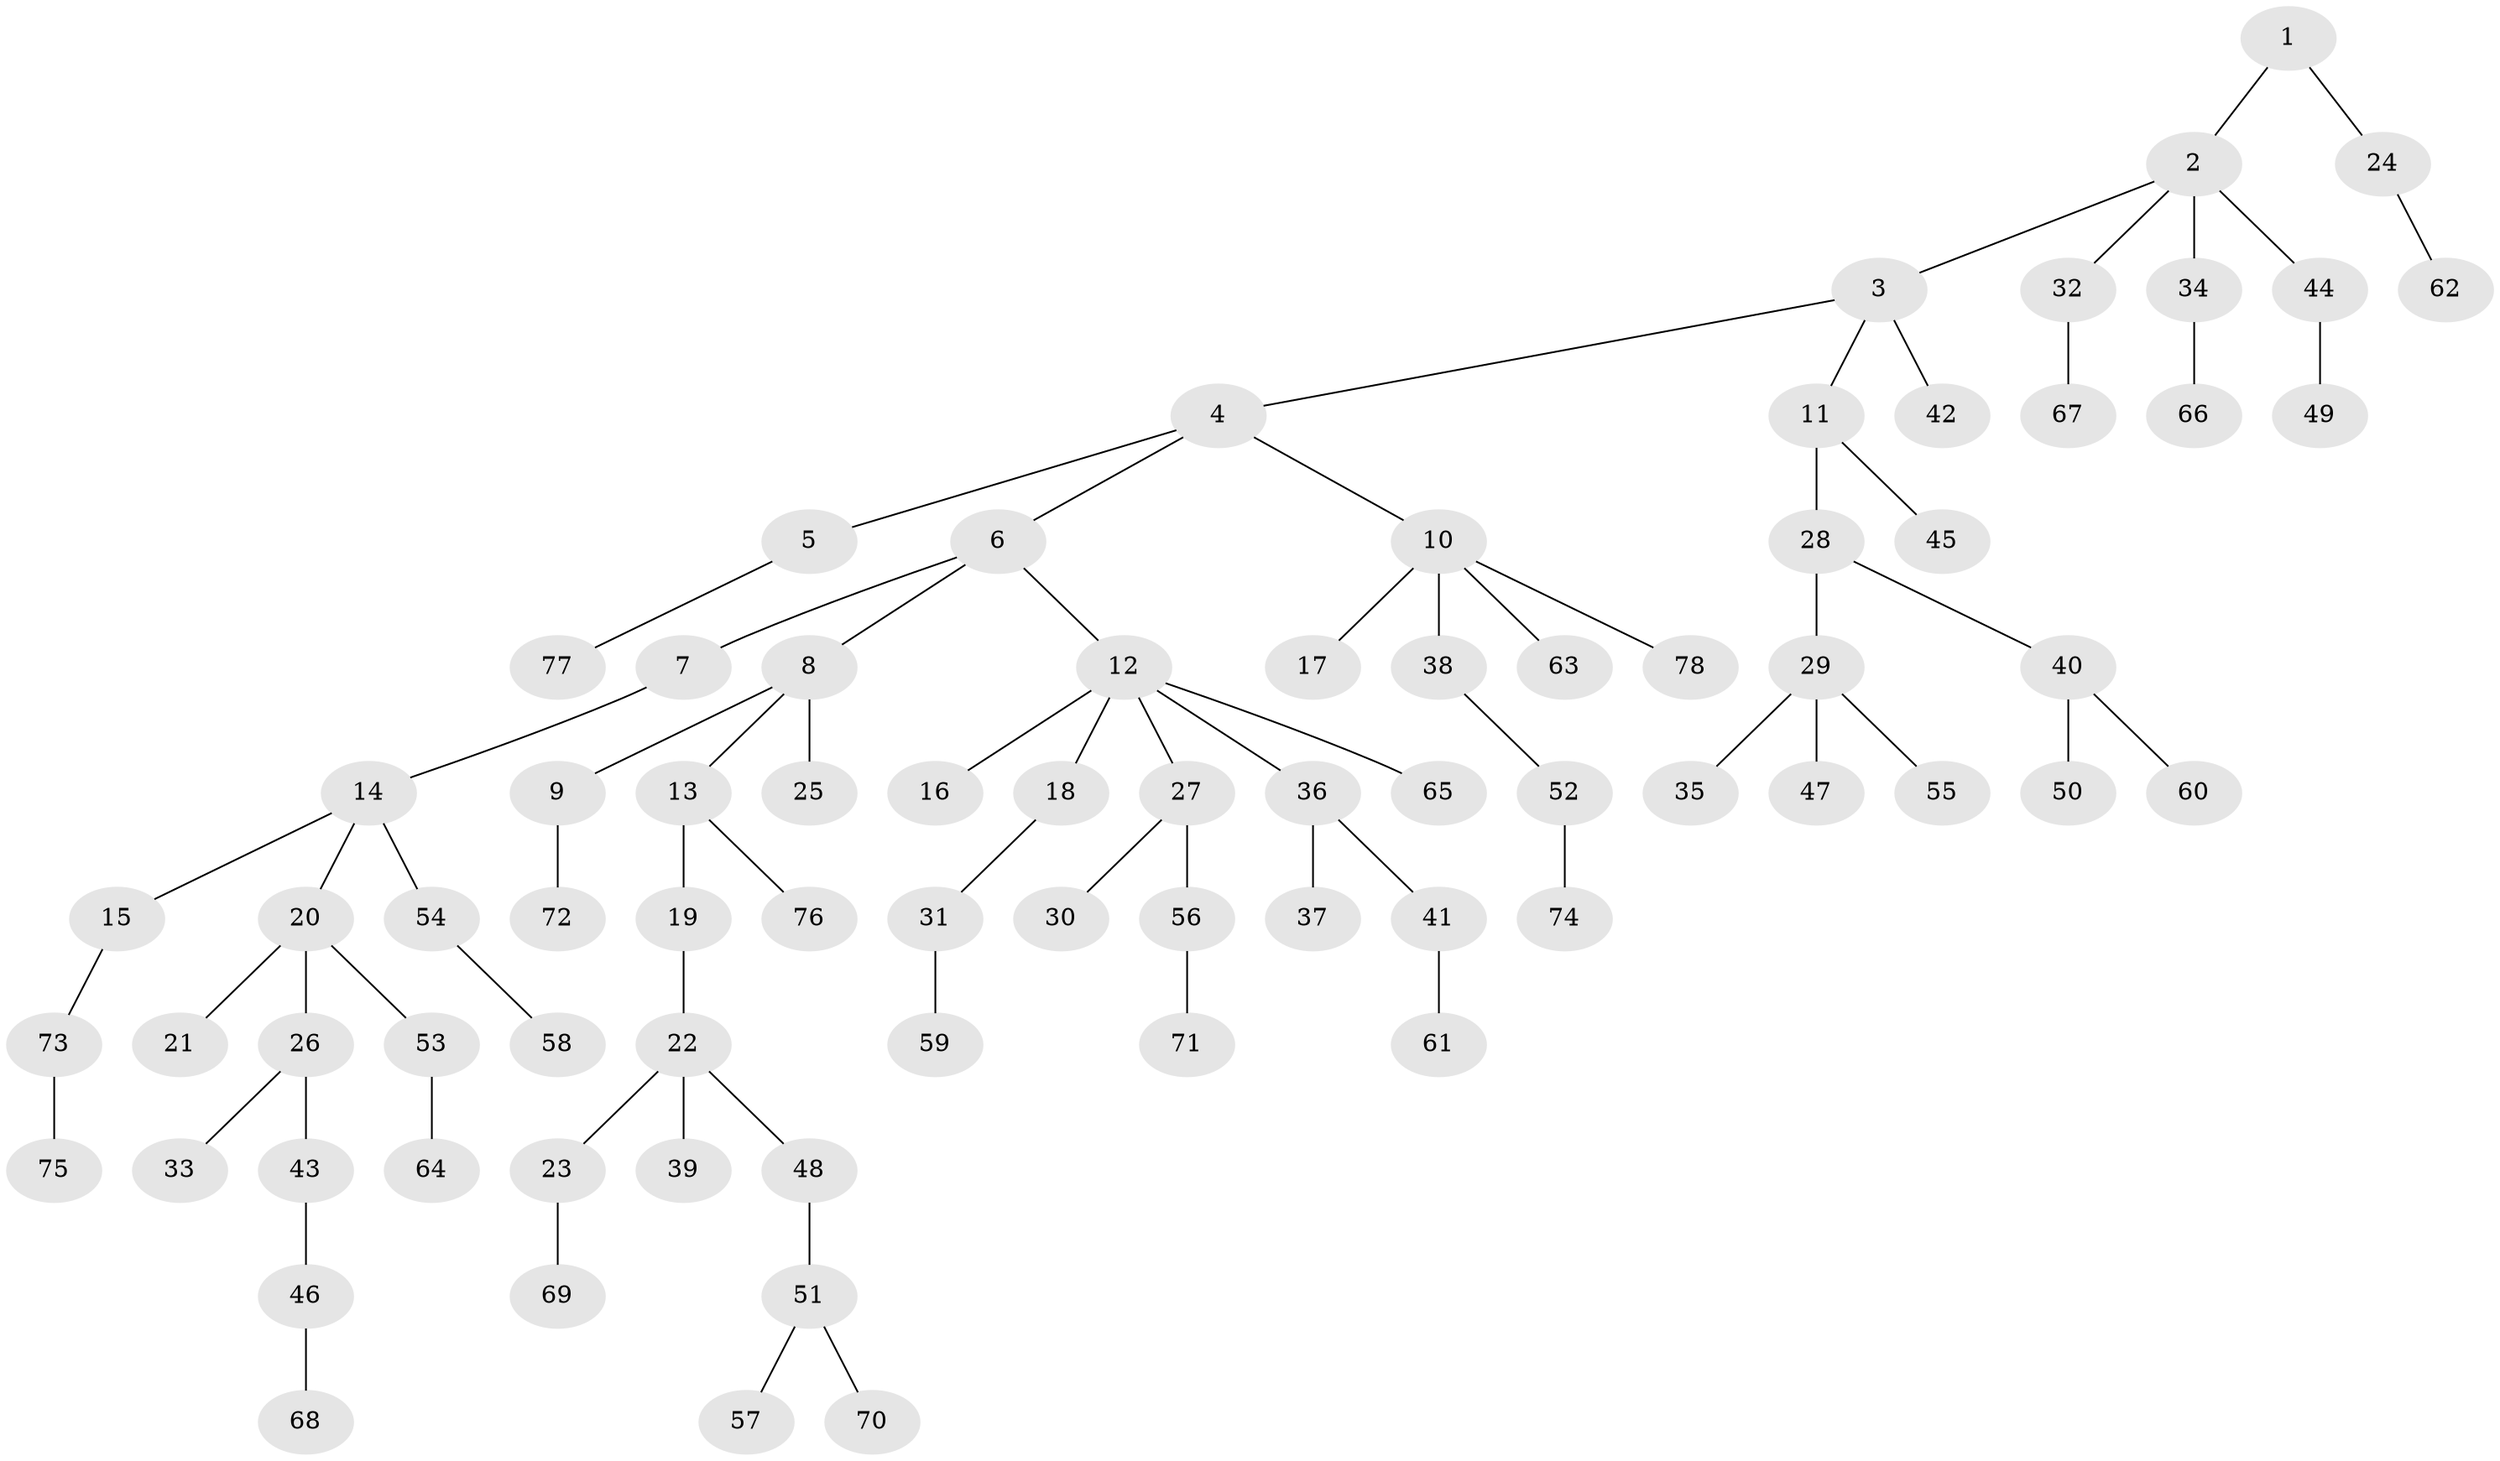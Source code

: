 // coarse degree distribution, {2: 0.3191489361702128, 5: 0.0425531914893617, 3: 0.10638297872340426, 4: 0.0851063829787234, 1: 0.44680851063829785}
// Generated by graph-tools (version 1.1) at 2025/51/03/04/25 22:51:37]
// undirected, 78 vertices, 77 edges
graph export_dot {
  node [color=gray90,style=filled];
  1;
  2;
  3;
  4;
  5;
  6;
  7;
  8;
  9;
  10;
  11;
  12;
  13;
  14;
  15;
  16;
  17;
  18;
  19;
  20;
  21;
  22;
  23;
  24;
  25;
  26;
  27;
  28;
  29;
  30;
  31;
  32;
  33;
  34;
  35;
  36;
  37;
  38;
  39;
  40;
  41;
  42;
  43;
  44;
  45;
  46;
  47;
  48;
  49;
  50;
  51;
  52;
  53;
  54;
  55;
  56;
  57;
  58;
  59;
  60;
  61;
  62;
  63;
  64;
  65;
  66;
  67;
  68;
  69;
  70;
  71;
  72;
  73;
  74;
  75;
  76;
  77;
  78;
  1 -- 2;
  1 -- 24;
  2 -- 3;
  2 -- 32;
  2 -- 34;
  2 -- 44;
  3 -- 4;
  3 -- 11;
  3 -- 42;
  4 -- 5;
  4 -- 6;
  4 -- 10;
  5 -- 77;
  6 -- 7;
  6 -- 8;
  6 -- 12;
  7 -- 14;
  8 -- 9;
  8 -- 13;
  8 -- 25;
  9 -- 72;
  10 -- 17;
  10 -- 38;
  10 -- 63;
  10 -- 78;
  11 -- 28;
  11 -- 45;
  12 -- 16;
  12 -- 18;
  12 -- 27;
  12 -- 36;
  12 -- 65;
  13 -- 19;
  13 -- 76;
  14 -- 15;
  14 -- 20;
  14 -- 54;
  15 -- 73;
  18 -- 31;
  19 -- 22;
  20 -- 21;
  20 -- 26;
  20 -- 53;
  22 -- 23;
  22 -- 39;
  22 -- 48;
  23 -- 69;
  24 -- 62;
  26 -- 33;
  26 -- 43;
  27 -- 30;
  27 -- 56;
  28 -- 29;
  28 -- 40;
  29 -- 35;
  29 -- 47;
  29 -- 55;
  31 -- 59;
  32 -- 67;
  34 -- 66;
  36 -- 37;
  36 -- 41;
  38 -- 52;
  40 -- 50;
  40 -- 60;
  41 -- 61;
  43 -- 46;
  44 -- 49;
  46 -- 68;
  48 -- 51;
  51 -- 57;
  51 -- 70;
  52 -- 74;
  53 -- 64;
  54 -- 58;
  56 -- 71;
  73 -- 75;
}

